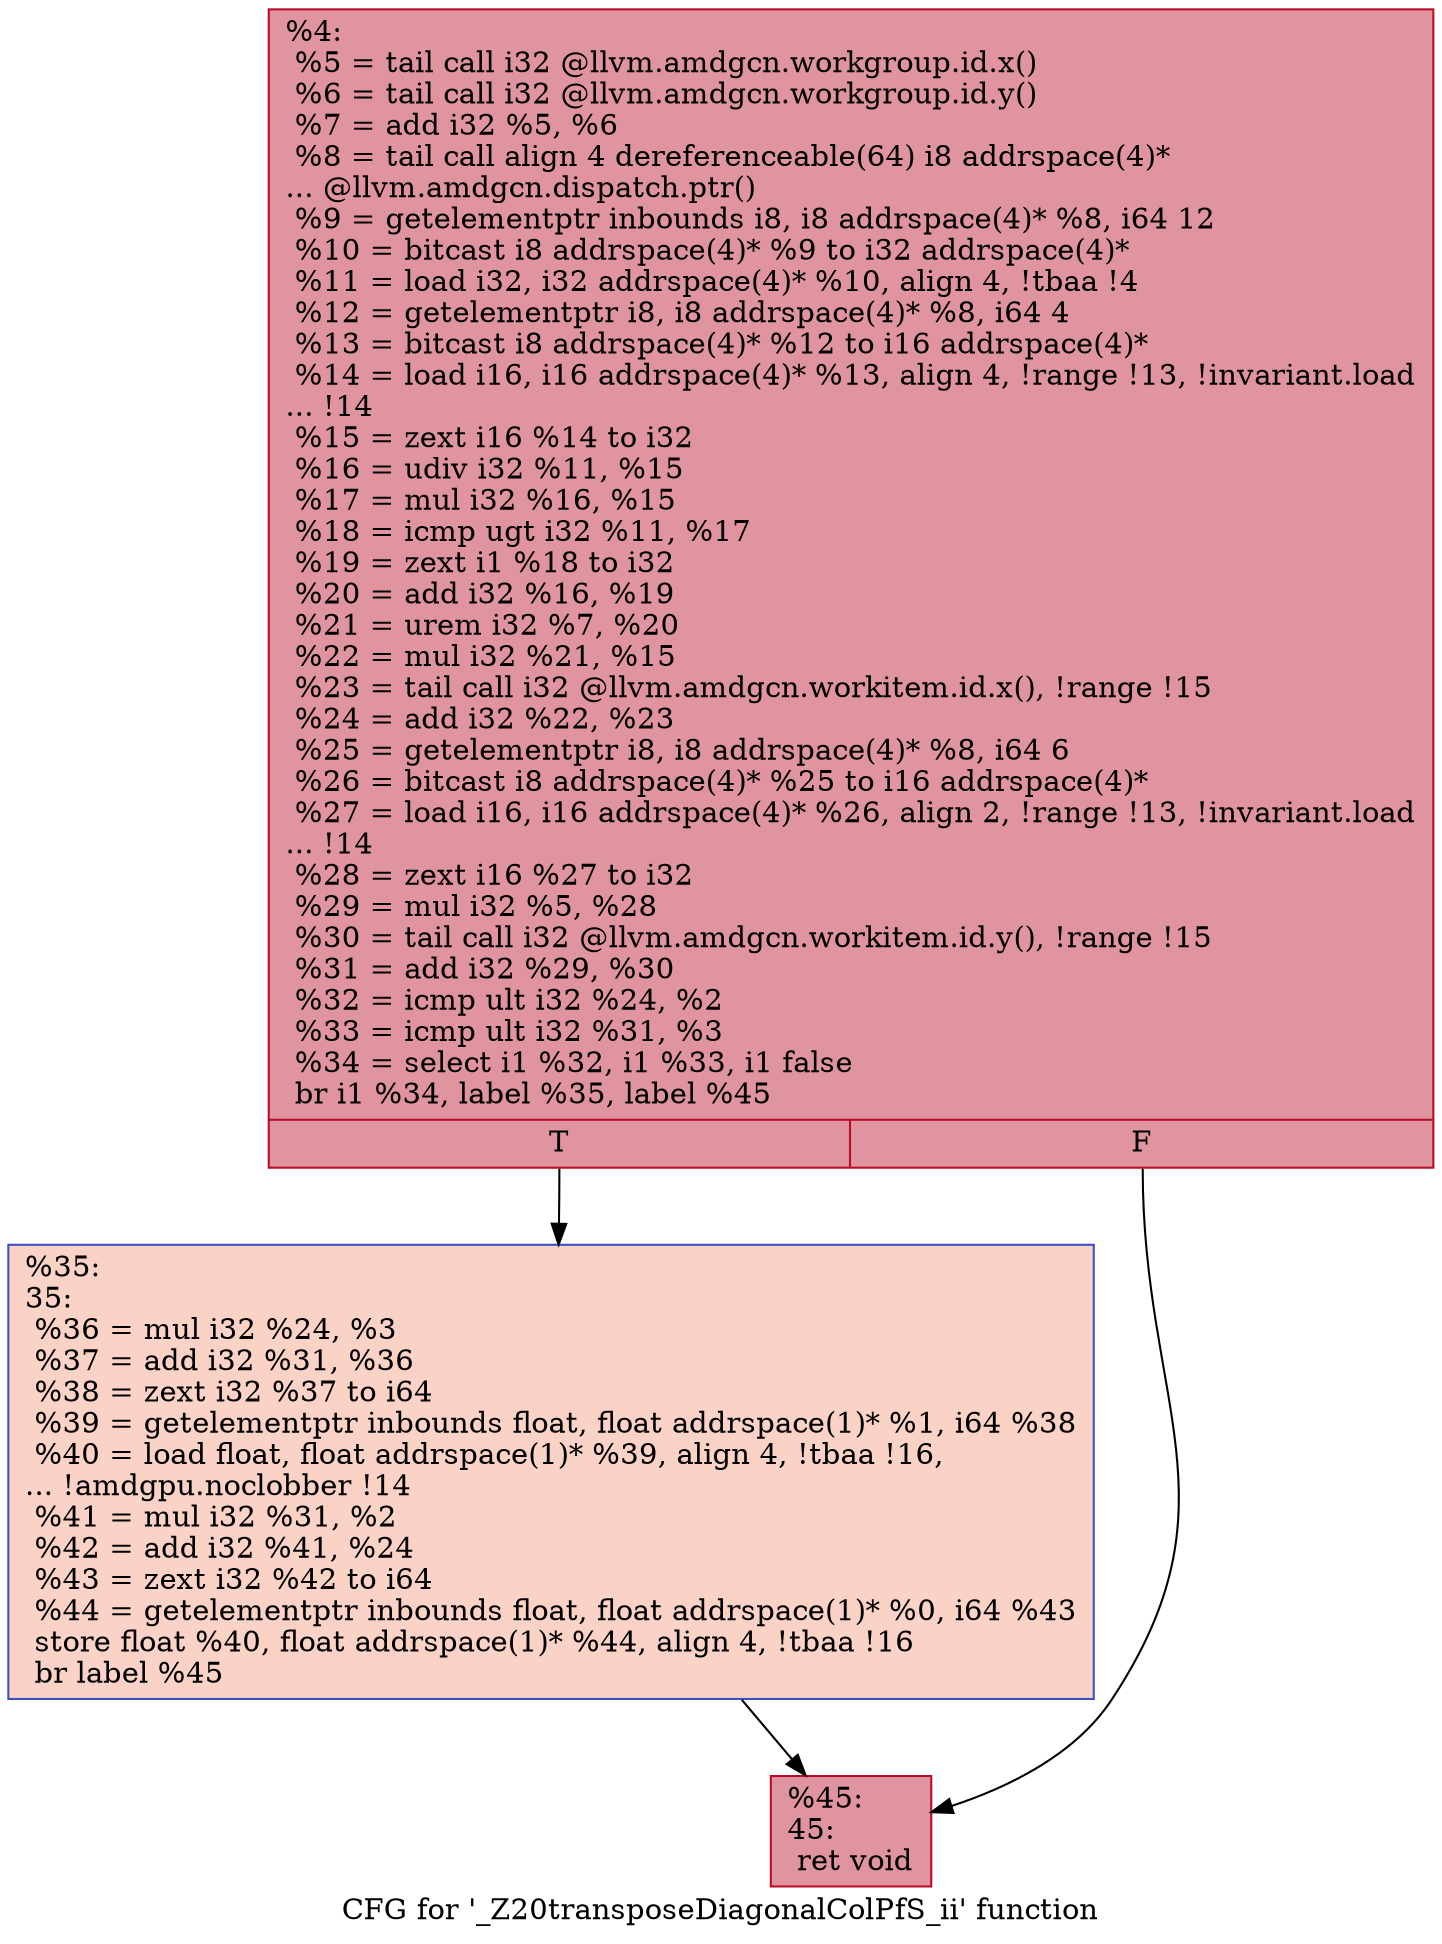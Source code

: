 digraph "CFG for '_Z20transposeDiagonalColPfS_ii' function" {
	label="CFG for '_Z20transposeDiagonalColPfS_ii' function";

	Node0x646e6e0 [shape=record,color="#b70d28ff", style=filled, fillcolor="#b70d2870",label="{%4:\l  %5 = tail call i32 @llvm.amdgcn.workgroup.id.x()\l  %6 = tail call i32 @llvm.amdgcn.workgroup.id.y()\l  %7 = add i32 %5, %6\l  %8 = tail call align 4 dereferenceable(64) i8 addrspace(4)*\l... @llvm.amdgcn.dispatch.ptr()\l  %9 = getelementptr inbounds i8, i8 addrspace(4)* %8, i64 12\l  %10 = bitcast i8 addrspace(4)* %9 to i32 addrspace(4)*\l  %11 = load i32, i32 addrspace(4)* %10, align 4, !tbaa !4\l  %12 = getelementptr i8, i8 addrspace(4)* %8, i64 4\l  %13 = bitcast i8 addrspace(4)* %12 to i16 addrspace(4)*\l  %14 = load i16, i16 addrspace(4)* %13, align 4, !range !13, !invariant.load\l... !14\l  %15 = zext i16 %14 to i32\l  %16 = udiv i32 %11, %15\l  %17 = mul i32 %16, %15\l  %18 = icmp ugt i32 %11, %17\l  %19 = zext i1 %18 to i32\l  %20 = add i32 %16, %19\l  %21 = urem i32 %7, %20\l  %22 = mul i32 %21, %15\l  %23 = tail call i32 @llvm.amdgcn.workitem.id.x(), !range !15\l  %24 = add i32 %22, %23\l  %25 = getelementptr i8, i8 addrspace(4)* %8, i64 6\l  %26 = bitcast i8 addrspace(4)* %25 to i16 addrspace(4)*\l  %27 = load i16, i16 addrspace(4)* %26, align 2, !range !13, !invariant.load\l... !14\l  %28 = zext i16 %27 to i32\l  %29 = mul i32 %5, %28\l  %30 = tail call i32 @llvm.amdgcn.workitem.id.y(), !range !15\l  %31 = add i32 %29, %30\l  %32 = icmp ult i32 %24, %2\l  %33 = icmp ult i32 %31, %3\l  %34 = select i1 %32, i1 %33, i1 false\l  br i1 %34, label %35, label %45\l|{<s0>T|<s1>F}}"];
	Node0x646e6e0:s0 -> Node0x6470820;
	Node0x646e6e0:s1 -> Node0x64729f0;
	Node0x6470820 [shape=record,color="#3d50c3ff", style=filled, fillcolor="#f59c7d70",label="{%35:\l35:                                               \l  %36 = mul i32 %24, %3\l  %37 = add i32 %31, %36\l  %38 = zext i32 %37 to i64\l  %39 = getelementptr inbounds float, float addrspace(1)* %1, i64 %38\l  %40 = load float, float addrspace(1)* %39, align 4, !tbaa !16,\l... !amdgpu.noclobber !14\l  %41 = mul i32 %31, %2\l  %42 = add i32 %41, %24\l  %43 = zext i32 %42 to i64\l  %44 = getelementptr inbounds float, float addrspace(1)* %0, i64 %43\l  store float %40, float addrspace(1)* %44, align 4, !tbaa !16\l  br label %45\l}"];
	Node0x6470820 -> Node0x64729f0;
	Node0x64729f0 [shape=record,color="#b70d28ff", style=filled, fillcolor="#b70d2870",label="{%45:\l45:                                               \l  ret void\l}"];
}
